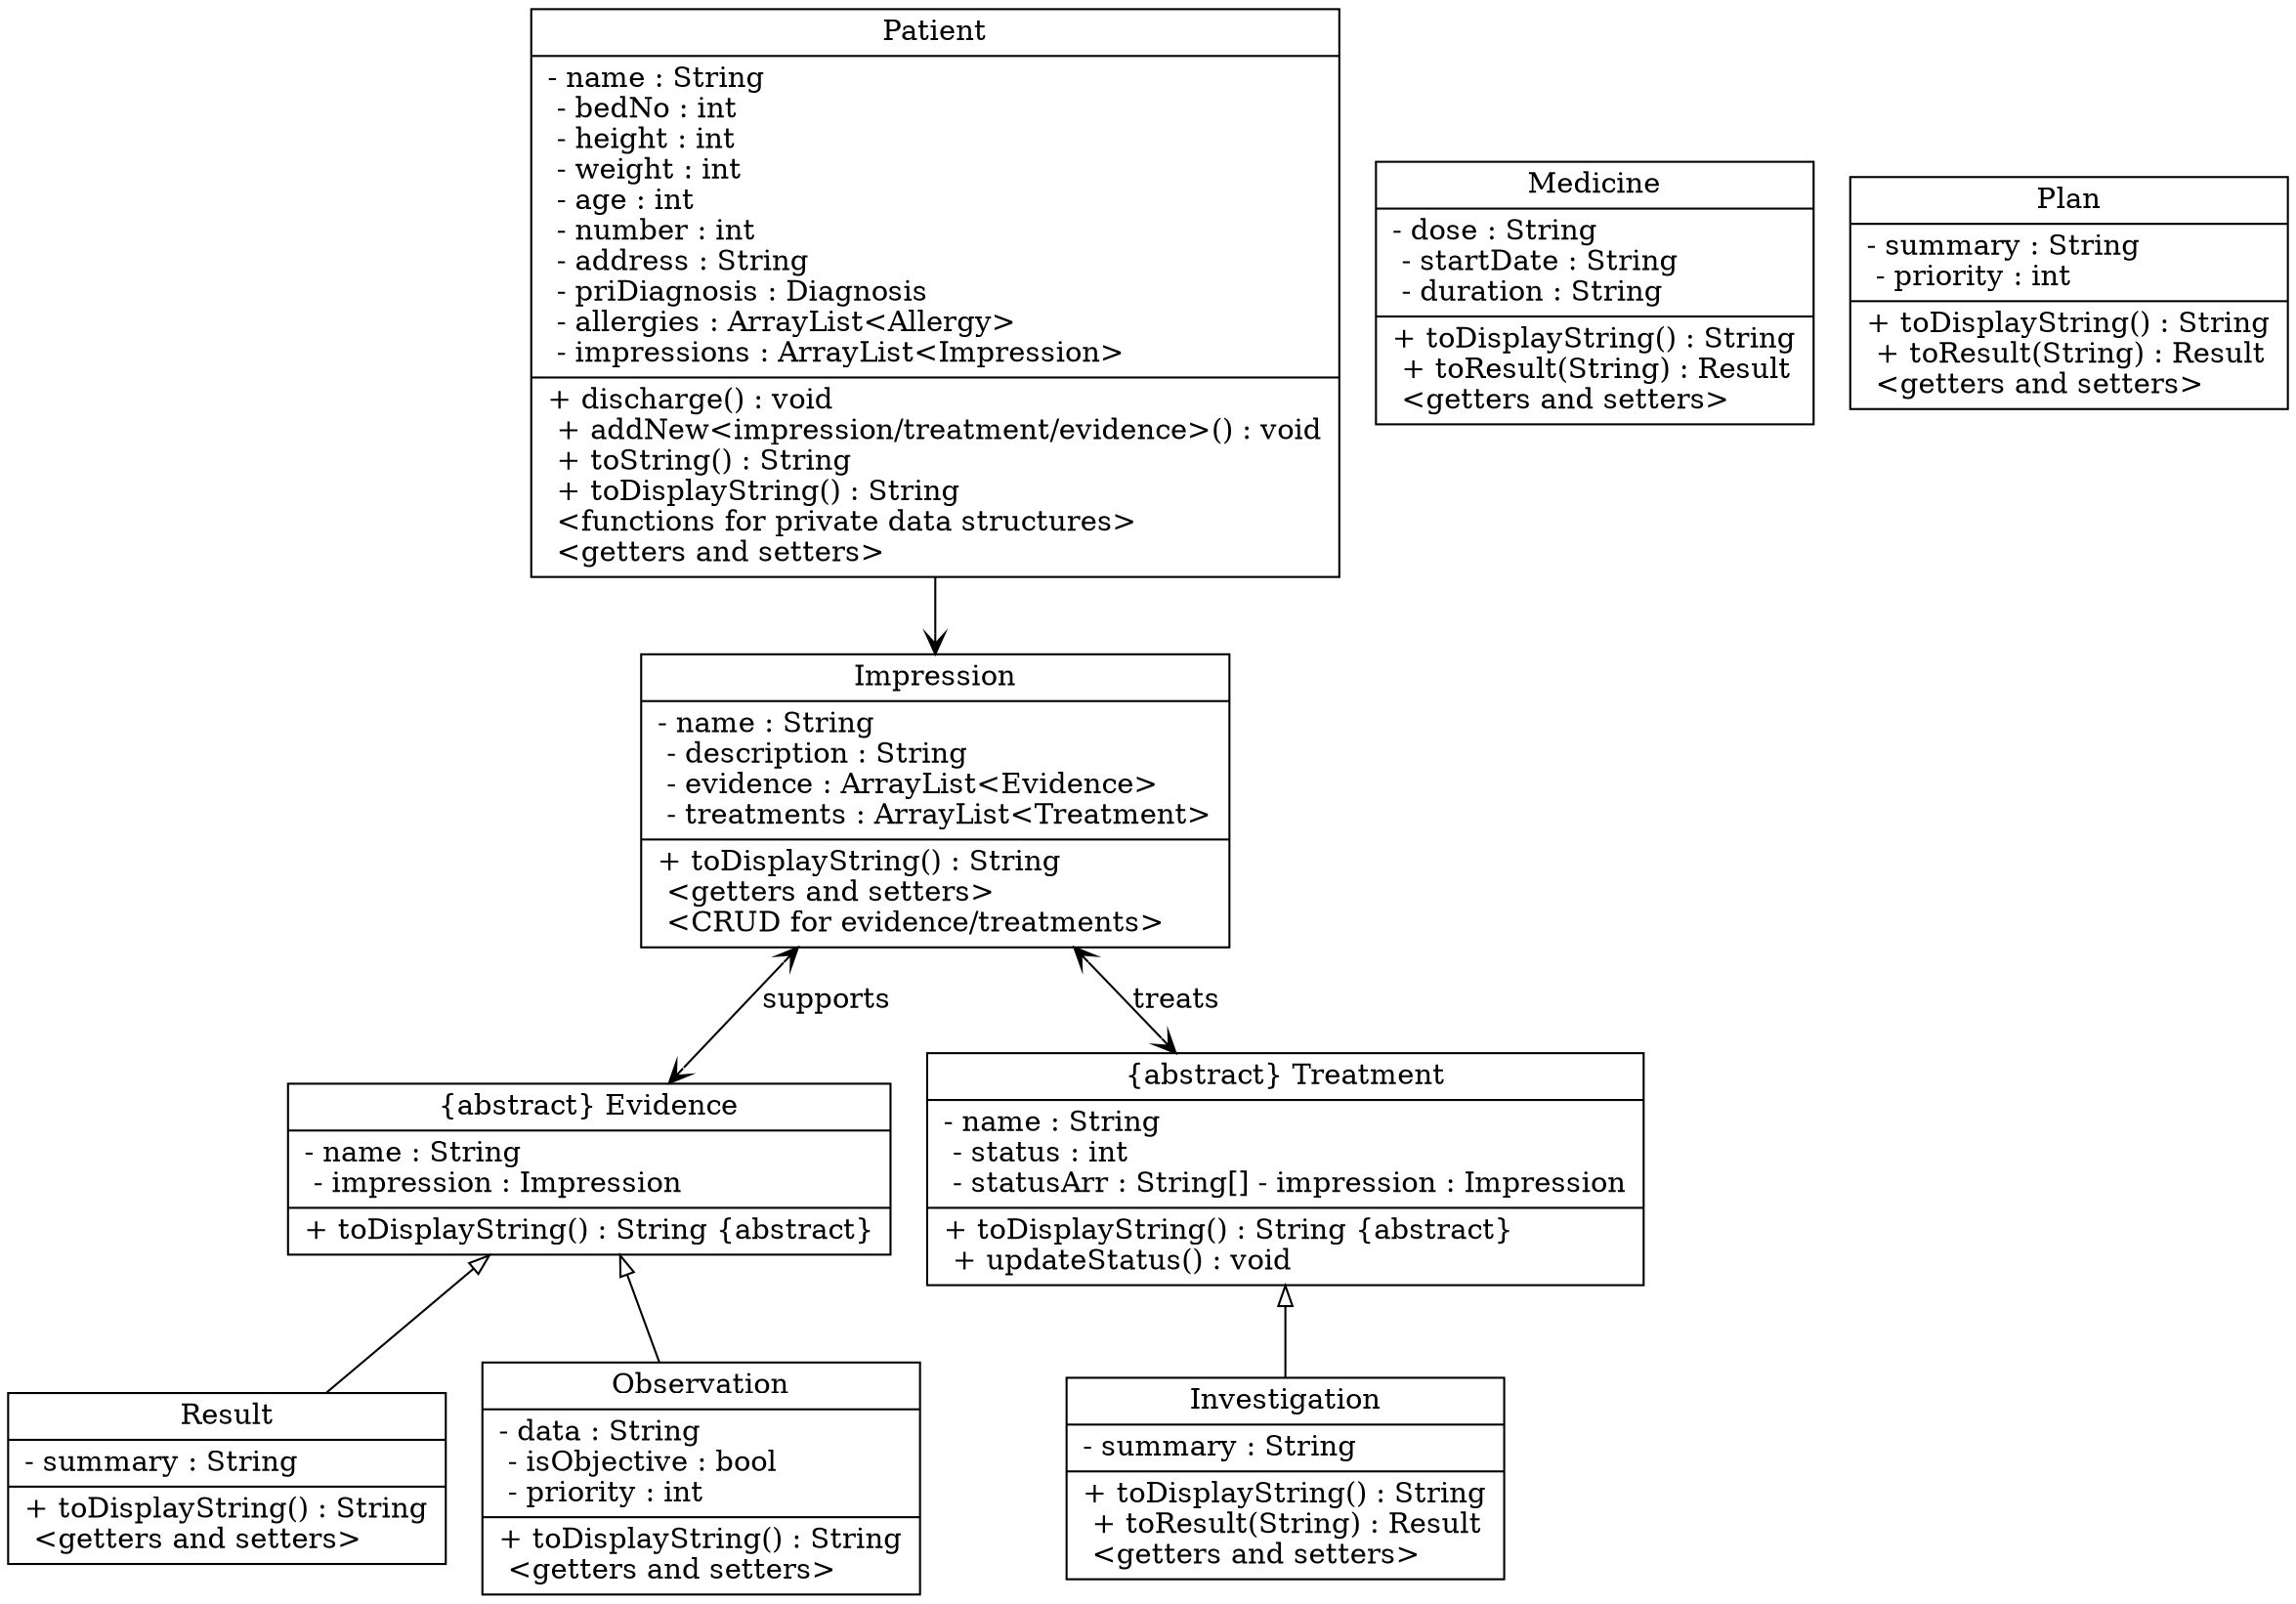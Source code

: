 digraph main {

  /*graph [
    splines = ortho
  ]*/

  node [
    shape = "record"
  ]

  //data indexed by integers for quick, unambiguous access
  //provide the ability to search by various fields separately
  //discharge() to archive
  //toString() for data format
  //toDataString() for display format (GUI)
  //Allergy may be a simple String or index (int) if no complexity is required
  Patient [
    label = "{Patient
    |- name : String\l
    - bedNo : int\l
    - height : int\l
    - weight : int\l
    - age : int\l
    - number : int\l
    - address : String\l
    - priDiagnosis : Diagnosis\l
    - allergies : ArrayList\<Allergy\>\l
    - impressions : ArrayList\<Impression\>\l
    |+ discharge() : void\l
    + addNew\<impression/treatment/evidence\>() : void\l
    + toString() : String\l
    + toDisplayString() : String\l
    \<functions for private data structures\>\l
    \<getters and setters\>\l
    }"
  ]


  //treatments and evidence should all be associated with an Impression, even if
  //the Impression is not definite yet, or just consists of a symptom
  //Or should we force all objects to be categorised, and allow vague
  //descriptions for the Impression?

  //function to consolidate e.g. observations to generate reports to upload to 
  //regular system?
  Impression [
    label = "{Impression
    |- name : String\l
    - description : String\l
    - evidence : ArrayList\<Evidence\>\l
    - treatments : ArrayList\<Treatment\>\l
    |+ toDisplayString() : String\l
    \<getters and setters\>\l
    \<CRUD for evidence/treatments\>\l
    }"
  ]

  //evidence: observations, results - support this impression
  Evidence [
    label = "{\{abstract\} Evidence
    |- name : String\l
    - impression : Impression\l
    |+ toDisplayString() : String \{abstract\}\l
    }"
  ]

  //treatment: plans, medicines, investigations - responses to the impression
  //statusArr - array of strings representing the status to display for the
  //various status codes
  //treatments should be sortable by their status of completion
  Treatment [
    label = "{\{abstract\} Treatment
    |- name : String\l
    - status : int\l
    - statusArr : String[]
    - impression : Impression\l
    |+ toDisplayString() : String \{abstract\}\l
    + updateStatus() : void\l
    }"
  ]

  Result [
    label = "{Result
    |- summary : String\l
    |+ toDisplayString() : String\l
    \<getters and setters\>\l
    }"
  ]

  //should observations have dates attached?
  //observations may need further investigation, can be tagged based on 
  //priority to address the most worrying ones
  Observation [
    label = "{Observation
    |- data : String\l
    - isObjective : bool\l
    - priority : int\l
    |+ toDisplayString() : String\l
    \<getters and setters\>\l
    }"
  ]

  //when an investigation is completed, it becomes a result
  Investigation [
    label = "{Investigation
    |- summary : String\l
    |+ toDisplayString() : String\l
    + toResult(String) : Result\l 
    \<getters and setters\>\l
    }"
  ]
  
  //Can format these properly if we have the time, if not just hold raw strings
  //Sort by completion status
  Medicine [
    label = "{Medicine
    |- dose : String\l
    - startDate : String\l
    - duration : String\l
    |+ toDisplayString() : String\l
    + toResult(String) : Result\l 
    \<getters and setters\>\l
    }"
  ]

  //Sort by priority and completion status
  Plan [
    label = "{Plan
    |- summary : String\l
    - priority : int\l
    |+ toDisplayString() : String\l
    + toResult(String) : Result\l 
    \<getters and setters\>\l
    }"
  ]

  //navigability 
  
  edge [
    arrowhead = "vee"
  ]

  Patient -> Impression

  //two-way navigability

  edge [
    arrowtail = "vee"
    dir = "both"
  ]

  Impression -> Evidence [label = "supports"]
  Impression -> Treatment [label = "treats"]

  //subclass relations

  edge [
    arrowtail = "empty"
    dir = "back"
  ]

  Treatment -> Investigation 
  Evidence -> Observation
  Evidence -> Result
}
